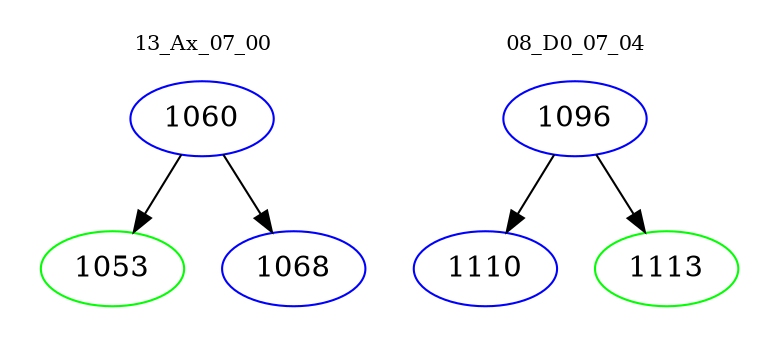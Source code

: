 digraph{
subgraph cluster_0 {
color = white
label = "13_Ax_07_00";
fontsize=10;
T0_1060 [label="1060", color="blue"]
T0_1060 -> T0_1053 [color="black"]
T0_1053 [label="1053", color="green"]
T0_1060 -> T0_1068 [color="black"]
T0_1068 [label="1068", color="blue"]
}
subgraph cluster_1 {
color = white
label = "08_D0_07_04";
fontsize=10;
T1_1096 [label="1096", color="blue"]
T1_1096 -> T1_1110 [color="black"]
T1_1110 [label="1110", color="blue"]
T1_1096 -> T1_1113 [color="black"]
T1_1113 [label="1113", color="green"]
}
}
